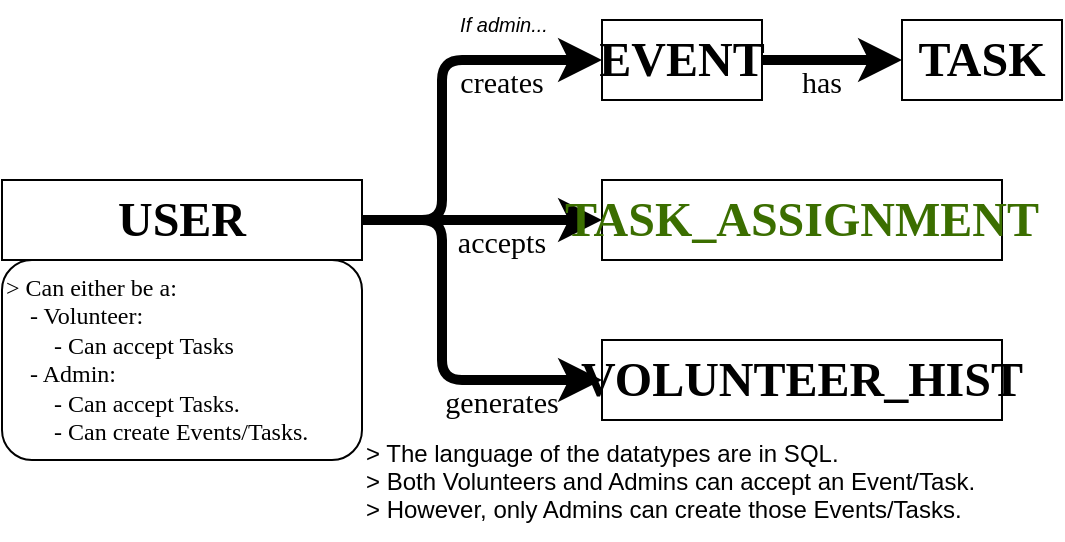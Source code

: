 <mxfile>
    <diagram id="OOGeuDpNiOZ6lB6-GOxb" name="Concept_1">
        <mxGraphModel dx="542" dy="255" grid="0" gridSize="10" guides="1" tooltips="1" connect="1" arrows="1" fold="1" page="0" pageScale="1" pageWidth="850" pageHeight="1100" background="light-dark(#FFFFFF,#FFFFFF)" math="0" shadow="0" adaptiveColors="auto">
            <root>
                <mxCell id="0"/>
                <mxCell id="1" parent="0"/>
                <mxCell id="32" value="&gt; The language of the datatypes are in SQL.&#xa;&gt; Both Volunteers and Admins can accept an Event/Task.&#xa;&gt; However, only Admins can create those Events/Tasks." style="text;align=left;verticalAlign=middle;resizable=0;points=[];autosize=1;strokeColor=none;fillColor=none;fontColor=light-dark(#000000,#000000);" parent="1" vertex="1">
                    <mxGeometry x="240" y="240" width="330" height="60" as="geometry"/>
                </mxCell>
                <mxCell id="60" value="USER" style="whiteSpace=wrap;fillColor=none;fontFamily=Calibri;fontColor=light-dark(#000000,#0038FF);fontSize=24;fontStyle=1;align=center;labelBorderColor=none;" parent="1" vertex="1">
                    <mxGeometry x="60" y="120" width="180" height="40" as="geometry"/>
                </mxCell>
                <mxCell id="63" value="VOLUNTEER_HIST" style="whiteSpace=wrap;fillColor=none;fontFamily=Calibri;fontColor=light-dark(#000000,#9300FF);fontSize=24;fontStyle=1;align=center;" parent="1" vertex="1">
                    <mxGeometry x="360" y="200" width="200" height="40" as="geometry"/>
                </mxCell>
                <mxCell id="64" value="EVENT" style="whiteSpace=wrap;fillColor=none;fontFamily=Calibri;fontColor=light-dark(#000000,#FF7100);fontSize=24;fontStyle=1;align=center;" parent="1" vertex="1">
                    <mxGeometry x="360" y="40" width="80" height="40" as="geometry"/>
                </mxCell>
                <mxCell id="65" value="TASK" style="whiteSpace=wrap;fillColor=none;fontFamily=Calibri;fontColor=light-dark(#000000,#FFC600);fontSize=24;fontStyle=1;align=center;" parent="1" vertex="1">
                    <mxGeometry x="510" y="40" width="80" height="40" as="geometry"/>
                </mxCell>
                <mxCell id="72" value="generates" style="edgeStyle=orthogonalEdgeStyle;exitX=1;exitY=0.5;exitDx=0;exitDy=0;entryX=0;entryY=0.5;entryDx=0;entryDy=0;strokeColor=light-dark(#000000,#0038FF);strokeWidth=5;fontFamily=Calibri;fontColor=light-dark(#000000,#0038FF);flowAnimation=0;labelBackgroundColor=none;fontSize=15;jumpStyle=arc;jumpSize=12;" parent="1" source="60" target="63" edge="1">
                    <mxGeometry x="0.5" y="-10" relative="1" as="geometry">
                        <mxPoint x="210" y="160" as="sourcePoint"/>
                        <mxPoint x="330" y="280" as="targetPoint"/>
                        <mxPoint as="offset"/>
                        <Array as="points">
                            <mxPoint x="280" y="140"/>
                            <mxPoint x="280" y="220"/>
                        </Array>
                    </mxGeometry>
                </mxCell>
                <mxCell id="78" value="creates" style="edgeStyle=orthogonalEdgeStyle;exitX=1;exitY=0.5;exitDx=0;exitDy=0;entryX=0;entryY=0.5;entryDx=0;entryDy=0;strokeColor=light-dark(#000000,#0038FF);strokeWidth=5;fontFamily=Calibri;fontColor=light-dark(#000000,#0038FF);labelBackgroundColor=none;jumpStyle=arc;jumpSize=12;fontSize=15;" parent="1" source="60" target="64" edge="1">
                    <mxGeometry x="0.5" y="-10" relative="1" as="geometry">
                        <mxPoint x="500" y="70" as="sourcePoint"/>
                        <mxPoint x="330" y="80" as="targetPoint"/>
                        <Array as="points">
                            <mxPoint x="280" y="140"/>
                            <mxPoint x="280" y="60"/>
                        </Array>
                        <mxPoint as="offset"/>
                    </mxGeometry>
                </mxCell>
                <mxCell id="83" value="has" style="edgeStyle=elbowEdgeStyle;exitX=1;exitY=0.5;exitDx=0;exitDy=0;entryX=0;entryY=0.5;entryDx=0;entryDy=0;strokeColor=light-dark(#000000,#FF7100);strokeWidth=5;fontFamily=Calibri;fontColor=light-dark(#000000,#FF7100);labelBackgroundColor=none;fontSize=15;" parent="1" source="64" target="65" edge="1">
                    <mxGeometry x="-0.143" y="-10" relative="1" as="geometry">
                        <mxPoint x="440" y="240" as="sourcePoint"/>
                        <mxPoint x="720" y="190" as="targetPoint"/>
                        <Array as="points"/>
                        <mxPoint as="offset"/>
                    </mxGeometry>
                </mxCell>
                <mxCell id="135" value="accepts" style="edgeStyle=orthogonalEdgeStyle;exitX=1;exitY=0.5;exitDx=0;exitDy=0;entryX=0;entryY=0.5;entryDx=0;entryDy=0;strokeColor=light-dark(#000000,#0038FF);strokeWidth=5;fontFamily=Calibri;fontColor=light-dark(#000000,#0038FF);flowAnimation=0;labelBackgroundColor=none;fontSize=15;jumpStyle=arc;jumpSize=12;" parent="1" source="60" target="142" edge="1">
                    <mxGeometry x="0.167" y="-10" relative="1" as="geometry">
                        <mxPoint x="250" y="160" as="sourcePoint"/>
                        <mxPoint x="560" y="190" as="targetPoint"/>
                        <Array as="points">
                            <mxPoint x="300" y="140"/>
                            <mxPoint x="300" y="140"/>
                        </Array>
                        <mxPoint as="offset"/>
                    </mxGeometry>
                </mxCell>
                <mxCell id="141" value="&gt; Can either be a:&#xa;    - Volunteer:&#xa;        - Can accept Tasks&#xa;    - Admin:&#xa;        - Can accept Tasks.&#xa;        - Can create Events/Tasks." style="whiteSpace=wrap;fontColor=light-dark(#000000,#0038FF);labelBackgroundColor=none;fillColor=light-dark(#FFFFFF,#78A3FF);rounded=1;fontFamily=Calibri;align=left;verticalAlign=top;fontStyle=0" vertex="1" parent="1">
                    <mxGeometry x="60" y="160" width="180" height="100" as="geometry"/>
                </mxCell>
                <mxCell id="142" value="TASK_ASSIGNMENT" style="whiteSpace=wrap;fillColor=none;fontFamily=Calibri;fontColor=light-dark(#3B6E00,#5DA800);fontSize=24;fontStyle=1;align=center;" vertex="1" parent="1">
                    <mxGeometry x="360" y="120" width="200" height="40" as="geometry"/>
                </mxCell>
                <mxCell id="143" value="If admin..." style="text;align=center;verticalAlign=middle;resizable=0;points=[];autosize=1;strokeColor=none;fillColor=none;fontColor=light-dark(#000000,#0038FF);fontStyle=2;fontSize=10;" vertex="1" parent="1">
                    <mxGeometry x="280" y="30" width="62" height="24" as="geometry"/>
                </mxCell>
            </root>
        </mxGraphModel>
    </diagram>
</mxfile>